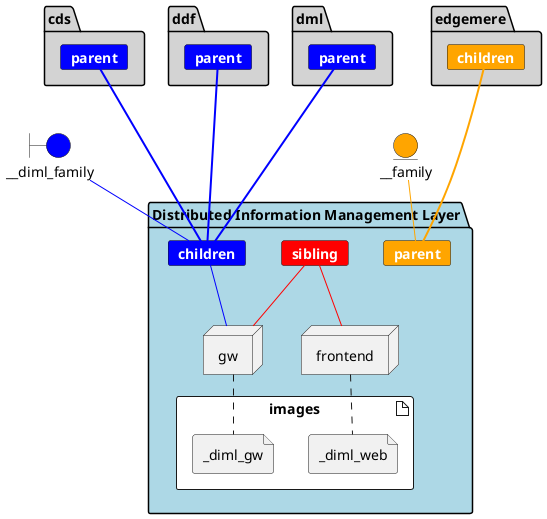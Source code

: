 @startuml


boundary __diml_family #blue


entity __family #orange


package  "Distributed Information Management Layer"  #lightblue {
    card children #blue [
        <b><color:white>children</color></b>
    ]
    
    __diml_family -[#blue]- children
    
    
    card sibling #red [
        <b><color:white>sibling</color></b>
    ]
    
    
    card parent #orange [
        <b><color:white>parent</color></b>
    ]
    
    
    __family -[#orange]- parent
    
    artifact images #ffffff {
        
        file _diml_web
        
        file _diml_gw
        
    }

    node frontend
    frontend .. _diml_web
    
        sibling -[#red]- frontend
    

    node gw
    gw .. _diml_gw
    
        children -[#blue]- gw
    
        sibling -[#red]- gw
    




    
}


package  "cds"  #lightgray {
    card cdsparent #blue [
        <b><color:white>parent</color></b>
    ]
    cdsparent ==[#blue]= children
}


package  "ddf"  #lightgray {
    card ddfparent #blue [
        <b><color:white>parent</color></b>
    ]
    ddfparent ==[#blue]= children
}


package  "dml"  #lightgray {
    card dmlparent #blue [
        <b><color:white>parent</color></b>
    ]
    dmlparent ==[#blue]= children
}




package edgemere #lightgray {
    card edgemerechildren #orange [
        <b><color:white>children</color></b>
    ]
    edgemerechildren ==[#orange]= parent
}


@enduml
